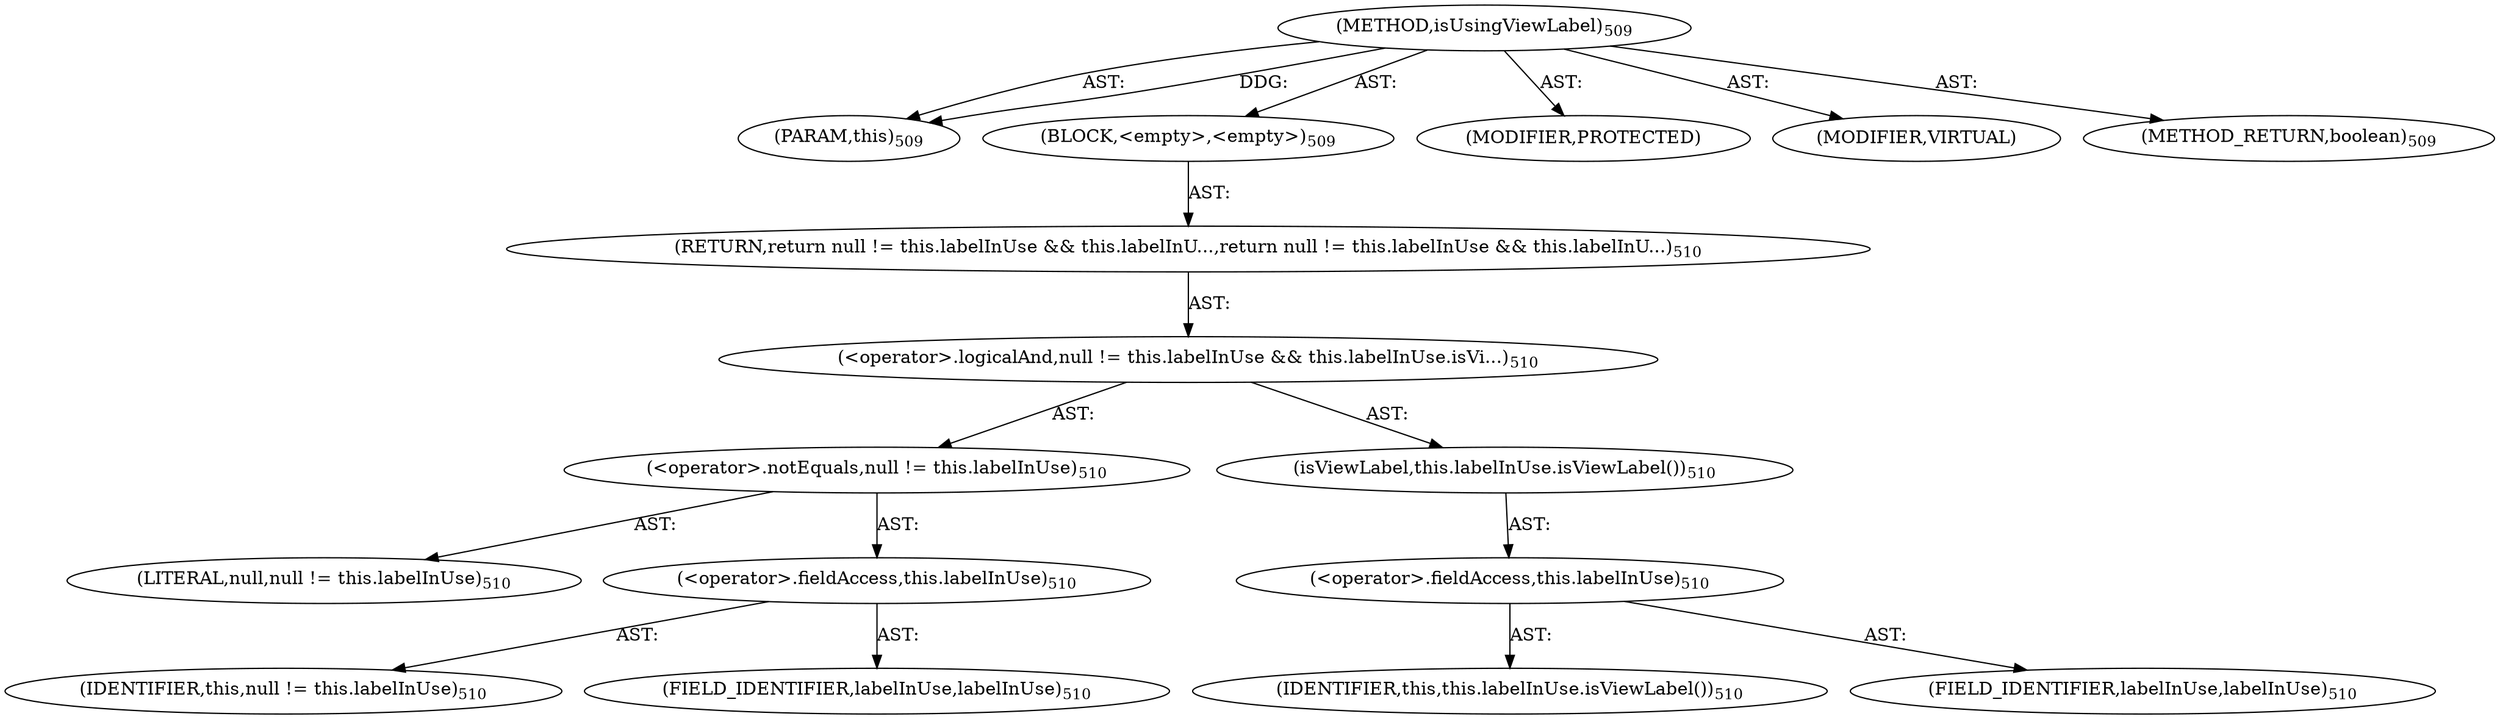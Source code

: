 digraph "isUsingViewLabel" {  
"111669149718" [label = <(METHOD,isUsingViewLabel)<SUB>509</SUB>> ]
"115964117012" [label = <(PARAM,this)<SUB>509</SUB>> ]
"25769803815" [label = <(BLOCK,&lt;empty&gt;,&lt;empty&gt;)<SUB>509</SUB>> ]
"146028888075" [label = <(RETURN,return null != this.labelInUse &amp;&amp; this.labelInU...,return null != this.labelInUse &amp;&amp; this.labelInU...)<SUB>510</SUB>> ]
"30064771166" [label = <(&lt;operator&gt;.logicalAnd,null != this.labelInUse &amp;&amp; this.labelInUse.isVi...)<SUB>510</SUB>> ]
"30064771167" [label = <(&lt;operator&gt;.notEquals,null != this.labelInUse)<SUB>510</SUB>> ]
"90194313234" [label = <(LITERAL,null,null != this.labelInUse)<SUB>510</SUB>> ]
"30064771168" [label = <(&lt;operator&gt;.fieldAccess,this.labelInUse)<SUB>510</SUB>> ]
"68719476769" [label = <(IDENTIFIER,this,null != this.labelInUse)<SUB>510</SUB>> ]
"55834574881" [label = <(FIELD_IDENTIFIER,labelInUse,labelInUse)<SUB>510</SUB>> ]
"30064771169" [label = <(isViewLabel,this.labelInUse.isViewLabel())<SUB>510</SUB>> ]
"30064771170" [label = <(&lt;operator&gt;.fieldAccess,this.labelInUse)<SUB>510</SUB>> ]
"68719476770" [label = <(IDENTIFIER,this,this.labelInUse.isViewLabel())<SUB>510</SUB>> ]
"55834574882" [label = <(FIELD_IDENTIFIER,labelInUse,labelInUse)<SUB>510</SUB>> ]
"133143986235" [label = <(MODIFIER,PROTECTED)> ]
"133143986236" [label = <(MODIFIER,VIRTUAL)> ]
"128849018902" [label = <(METHOD_RETURN,boolean)<SUB>509</SUB>> ]
  "111669149718" -> "115964117012"  [ label = "AST: "] 
  "111669149718" -> "25769803815"  [ label = "AST: "] 
  "111669149718" -> "133143986235"  [ label = "AST: "] 
  "111669149718" -> "133143986236"  [ label = "AST: "] 
  "111669149718" -> "128849018902"  [ label = "AST: "] 
  "25769803815" -> "146028888075"  [ label = "AST: "] 
  "146028888075" -> "30064771166"  [ label = "AST: "] 
  "30064771166" -> "30064771167"  [ label = "AST: "] 
  "30064771166" -> "30064771169"  [ label = "AST: "] 
  "30064771167" -> "90194313234"  [ label = "AST: "] 
  "30064771167" -> "30064771168"  [ label = "AST: "] 
  "30064771168" -> "68719476769"  [ label = "AST: "] 
  "30064771168" -> "55834574881"  [ label = "AST: "] 
  "30064771169" -> "30064771170"  [ label = "AST: "] 
  "30064771170" -> "68719476770"  [ label = "AST: "] 
  "30064771170" -> "55834574882"  [ label = "AST: "] 
  "111669149718" -> "115964117012"  [ label = "DDG: "] 
}

